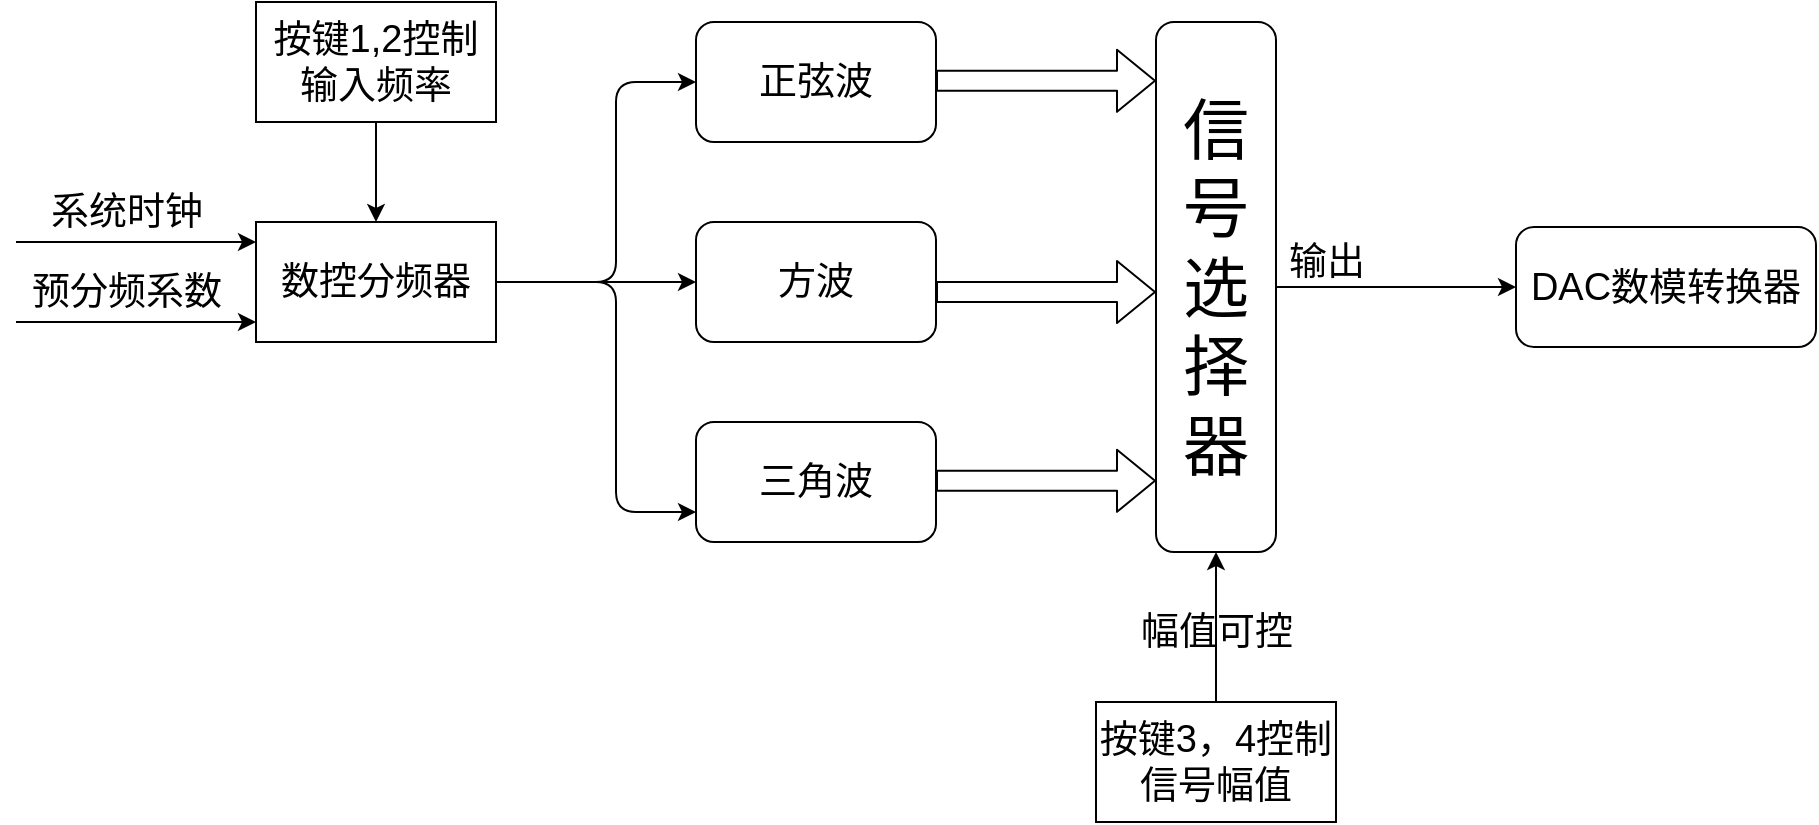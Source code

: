 <mxfile version="15.0.6" type="github">
  <diagram id="tBAiv1rZcQIa-hGmcC-L" name="第 1 页">
    <mxGraphModel dx="1221" dy="644" grid="1" gridSize="10" guides="1" tooltips="1" connect="1" arrows="1" fold="1" page="1" pageScale="1" pageWidth="1169" pageHeight="827" math="0" shadow="0">
      <root>
        <mxCell id="0" />
        <mxCell id="1" parent="0" />
        <mxCell id="kZHE9y_L1pGlQ4GyRq8H-26" value="" style="edgeStyle=orthogonalEdgeStyle;rounded=0;orthogonalLoop=1;jettySize=auto;html=1;fontSize=19;strokeWidth=1;" edge="1" parent="1" source="kZHE9y_L1pGlQ4GyRq8H-1" target="kZHE9y_L1pGlQ4GyRq8H-20">
          <mxGeometry relative="1" as="geometry" />
        </mxCell>
        <mxCell id="kZHE9y_L1pGlQ4GyRq8H-1" value="数控分频器" style="rounded=0;whiteSpace=wrap;html=1;strokeWidth=1;fontSize=19;" vertex="1" parent="1">
          <mxGeometry x="290" y="220" width="120" height="60" as="geometry" />
        </mxCell>
        <mxCell id="kZHE9y_L1pGlQ4GyRq8H-9" value="" style="edgeStyle=orthogonalEdgeStyle;rounded=0;orthogonalLoop=1;jettySize=auto;html=1;fontSize=19;strokeWidth=1;" edge="1" parent="1" source="kZHE9y_L1pGlQ4GyRq8H-2" target="kZHE9y_L1pGlQ4GyRq8H-1">
          <mxGeometry relative="1" as="geometry" />
        </mxCell>
        <mxCell id="kZHE9y_L1pGlQ4GyRq8H-2" value="按键1,2控制输入频率" style="rounded=0;whiteSpace=wrap;html=1;strokeWidth=1;fontSize=19;" vertex="1" parent="1">
          <mxGeometry x="290" y="110" width="120" height="60" as="geometry" />
        </mxCell>
        <mxCell id="kZHE9y_L1pGlQ4GyRq8H-5" value="" style="endArrow=classic;html=1;strokeWidth=1;fontSize=19;" edge="1" parent="1">
          <mxGeometry width="50" height="50" relative="1" as="geometry">
            <mxPoint x="170" y="230" as="sourcePoint" />
            <mxPoint x="290" y="230" as="targetPoint" />
          </mxGeometry>
        </mxCell>
        <mxCell id="kZHE9y_L1pGlQ4GyRq8H-6" value="&lt;font style=&quot;font-size: 19px;&quot;&gt;系统时钟&lt;/font&gt;" style="text;html=1;align=center;verticalAlign=middle;resizable=0;points=[];autosize=1;strokeColor=none;fillColor=none;strokeWidth=1;fontSize=19;" vertex="1" parent="1">
          <mxGeometry x="180" y="200" width="90" height="30" as="geometry" />
        </mxCell>
        <mxCell id="kZHE9y_L1pGlQ4GyRq8H-13" value="" style="endArrow=classic;html=1;strokeWidth=1;fontSize=19;" edge="1" parent="1">
          <mxGeometry width="50" height="50" relative="1" as="geometry">
            <mxPoint x="170" y="270.0" as="sourcePoint" />
            <mxPoint x="290" y="270.0" as="targetPoint" />
          </mxGeometry>
        </mxCell>
        <mxCell id="kZHE9y_L1pGlQ4GyRq8H-14" value="&lt;font style=&quot;font-size: 19px&quot;&gt;预分频系数&lt;/font&gt;" style="text;html=1;align=center;verticalAlign=middle;resizable=0;points=[];autosize=1;strokeColor=none;fillColor=none;strokeWidth=1;fontSize=19;" vertex="1" parent="1">
          <mxGeometry x="170" y="240" width="110" height="30" as="geometry" />
        </mxCell>
        <mxCell id="kZHE9y_L1pGlQ4GyRq8H-41" value="" style="edgeStyle=orthogonalEdgeStyle;rounded=0;orthogonalLoop=1;jettySize=auto;html=1;fontSize=19;strokeWidth=1;" edge="1" parent="1" source="kZHE9y_L1pGlQ4GyRq8H-15" target="kZHE9y_L1pGlQ4GyRq8H-37">
          <mxGeometry relative="1" as="geometry" />
        </mxCell>
        <mxCell id="kZHE9y_L1pGlQ4GyRq8H-15" value="按键3，4控制信号幅值" style="rounded=0;whiteSpace=wrap;html=1;strokeWidth=1;fontSize=19;" vertex="1" parent="1">
          <mxGeometry x="710" y="460" width="120" height="60" as="geometry" />
        </mxCell>
        <mxCell id="kZHE9y_L1pGlQ4GyRq8H-18" value="正弦波" style="rounded=1;whiteSpace=wrap;html=1;fontSize=19;strokeWidth=1;" vertex="1" parent="1">
          <mxGeometry x="510" y="120" width="120" height="60" as="geometry" />
        </mxCell>
        <mxCell id="kZHE9y_L1pGlQ4GyRq8H-20" value="方波" style="rounded=1;whiteSpace=wrap;html=1;fontSize=19;strokeWidth=1;" vertex="1" parent="1">
          <mxGeometry x="510" y="220" width="120" height="60" as="geometry" />
        </mxCell>
        <mxCell id="kZHE9y_L1pGlQ4GyRq8H-21" value="三角波" style="rounded=1;whiteSpace=wrap;html=1;fontSize=19;strokeWidth=1;" vertex="1" parent="1">
          <mxGeometry x="510" y="320" width="120" height="60" as="geometry" />
        </mxCell>
        <mxCell id="kZHE9y_L1pGlQ4GyRq8H-28" value="" style="edgeStyle=elbowEdgeStyle;elbow=horizontal;endArrow=classic;html=1;fontSize=19;strokeWidth=1;entryX=0;entryY=0.5;entryDx=0;entryDy=0;" edge="1" parent="1" target="kZHE9y_L1pGlQ4GyRq8H-18">
          <mxGeometry width="50" height="50" relative="1" as="geometry">
            <mxPoint x="430" y="250" as="sourcePoint" />
            <mxPoint x="470" y="150" as="targetPoint" />
          </mxGeometry>
        </mxCell>
        <mxCell id="kZHE9y_L1pGlQ4GyRq8H-29" value="" style="edgeStyle=elbowEdgeStyle;elbow=horizontal;endArrow=classic;html=1;fontSize=19;strokeWidth=1;entryX=0;entryY=0.75;entryDx=0;entryDy=0;" edge="1" parent="1" target="kZHE9y_L1pGlQ4GyRq8H-21">
          <mxGeometry width="50" height="50" relative="1" as="geometry">
            <mxPoint x="440" y="250" as="sourcePoint" />
            <mxPoint x="500" y="360" as="targetPoint" />
            <Array as="points">
              <mxPoint x="470" y="280" />
            </Array>
          </mxGeometry>
        </mxCell>
        <mxCell id="kZHE9y_L1pGlQ4GyRq8H-39" value="" style="edgeStyle=orthogonalEdgeStyle;rounded=0;orthogonalLoop=1;jettySize=auto;html=1;fontSize=19;strokeWidth=1;" edge="1" parent="1" source="kZHE9y_L1pGlQ4GyRq8H-37" target="kZHE9y_L1pGlQ4GyRq8H-38">
          <mxGeometry relative="1" as="geometry" />
        </mxCell>
        <mxCell id="kZHE9y_L1pGlQ4GyRq8H-37" value="&lt;font style=&quot;font-size: 33px&quot;&gt;信&lt;br&gt;号&lt;br&gt;选&lt;br&gt;择&lt;br&gt;器&lt;/font&gt;" style="rounded=1;whiteSpace=wrap;html=1;fontSize=19;strokeWidth=1;" vertex="1" parent="1">
          <mxGeometry x="740" y="120" width="60" height="265" as="geometry" />
        </mxCell>
        <mxCell id="kZHE9y_L1pGlQ4GyRq8H-38" value="DAC数模转换器" style="rounded=1;whiteSpace=wrap;html=1;fontSize=19;strokeWidth=1;" vertex="1" parent="1">
          <mxGeometry x="920" y="222.5" width="150" height="60" as="geometry" />
        </mxCell>
        <mxCell id="kZHE9y_L1pGlQ4GyRq8H-40" value="输出" style="text;html=1;align=center;verticalAlign=middle;resizable=0;points=[];autosize=1;strokeColor=none;fillColor=none;fontSize=19;" vertex="1" parent="1">
          <mxGeometry x="800" y="225" width="50" height="30" as="geometry" />
        </mxCell>
        <mxCell id="kZHE9y_L1pGlQ4GyRq8H-42" value="幅值可控" style="text;html=1;align=center;verticalAlign=middle;resizable=0;points=[];autosize=1;strokeColor=none;fillColor=none;fontSize=19;" vertex="1" parent="1">
          <mxGeometry x="725" y="410" width="90" height="30" as="geometry" />
        </mxCell>
        <mxCell id="kZHE9y_L1pGlQ4GyRq8H-46" value="" style="shape=flexArrow;endArrow=classic;html=1;fontSize=19;strokeWidth=1;" edge="1" parent="1">
          <mxGeometry width="50" height="50" relative="1" as="geometry">
            <mxPoint x="630" y="349.41" as="sourcePoint" />
            <mxPoint x="740" y="349.41" as="targetPoint" />
          </mxGeometry>
        </mxCell>
        <mxCell id="kZHE9y_L1pGlQ4GyRq8H-47" value="" style="shape=flexArrow;endArrow=classic;html=1;fontSize=19;strokeWidth=1;" edge="1" parent="1">
          <mxGeometry width="50" height="50" relative="1" as="geometry">
            <mxPoint x="630" y="255.0" as="sourcePoint" />
            <mxPoint x="740" y="255.0" as="targetPoint" />
          </mxGeometry>
        </mxCell>
        <mxCell id="kZHE9y_L1pGlQ4GyRq8H-48" value="" style="shape=flexArrow;endArrow=classic;html=1;fontSize=19;strokeWidth=1;" edge="1" parent="1">
          <mxGeometry width="50" height="50" relative="1" as="geometry">
            <mxPoint x="630" y="149.41" as="sourcePoint" />
            <mxPoint x="740" y="149.41" as="targetPoint" />
          </mxGeometry>
        </mxCell>
      </root>
    </mxGraphModel>
  </diagram>
</mxfile>
